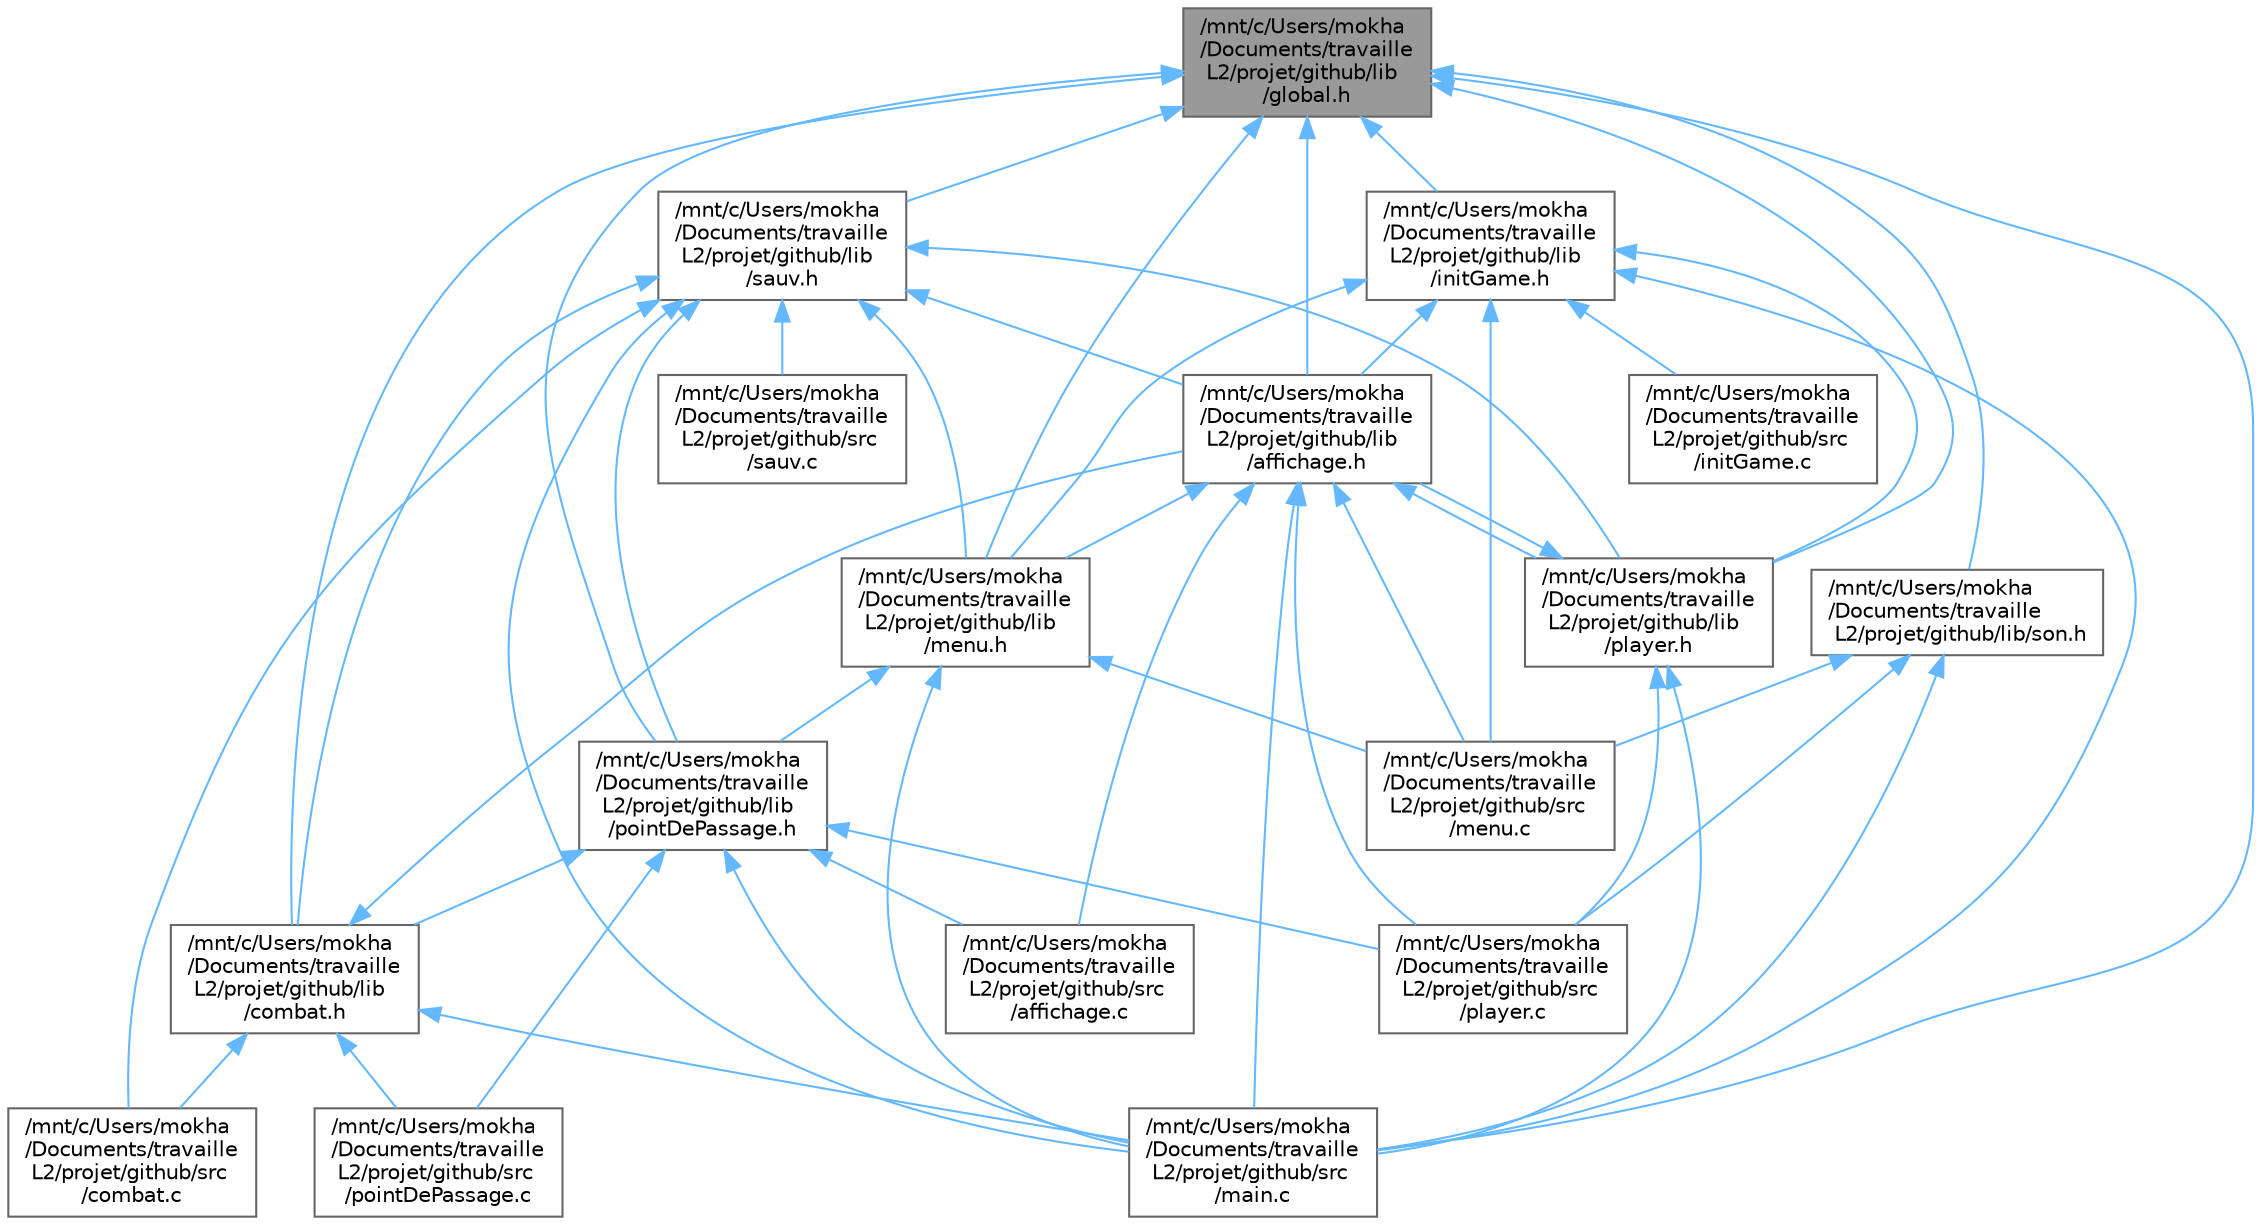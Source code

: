 digraph "/mnt/c/Users/mokha/Documents/travaille L2/projet/github/lib/global.h"
{
 // LATEX_PDF_SIZE
  bgcolor="transparent";
  edge [fontname=Helvetica,fontsize=10,labelfontname=Helvetica,labelfontsize=10];
  node [fontname=Helvetica,fontsize=10,shape=box,height=0.2,width=0.4];
  Node1 [id="Node000001",label="/mnt/c/Users/mokha\l/Documents/travaille\l L2/projet/github/lib\l/global.h",height=0.2,width=0.4,color="gray40", fillcolor="grey60", style="filled", fontcolor="black",tooltip="Définition des constantes, structures et variables globales du jeu."];
  Node1 -> Node2 [id="edge1_Node000001_Node000002",dir="back",color="steelblue1",style="solid",tooltip=" "];
  Node2 [id="Node000002",label="/mnt/c/Users/mokha\l/Documents/travaille\l L2/projet/github/lib\l/affichage.h",height=0.2,width=0.4,color="grey40", fillcolor="white", style="filled",URL="$affichage_8h.html",tooltip="Fichier d'en-tête pour la gestion de l'affichage dans le jeu."];
  Node2 -> Node3 [id="edge2_Node000002_Node000003",dir="back",color="steelblue1",style="solid",tooltip=" "];
  Node3 [id="Node000003",label="/mnt/c/Users/mokha\l/Documents/travaille\l L2/projet/github/lib\l/menu.h",height=0.2,width=0.4,color="grey40", fillcolor="white", style="filled",URL="$menu_8h.html",tooltip="Gestion des menus et des interfaces utilisateur."];
  Node3 -> Node4 [id="edge3_Node000003_Node000004",dir="back",color="steelblue1",style="solid",tooltip=" "];
  Node4 [id="Node000004",label="/mnt/c/Users/mokha\l/Documents/travaille\l L2/projet/github/lib\l/pointDePassage.h",height=0.2,width=0.4,color="grey40", fillcolor="white", style="filled",URL="$pointDePassage_8h.html",tooltip="Gestion des points de passage et événements du jeu."];
  Node4 -> Node5 [id="edge4_Node000004_Node000005",dir="back",color="steelblue1",style="solid",tooltip=" "];
  Node5 [id="Node000005",label="/mnt/c/Users/mokha\l/Documents/travaille\l L2/projet/github/lib\l/combat.h",height=0.2,width=0.4,color="grey40", fillcolor="white", style="filled",URL="$combat_8h.html",tooltip="Gestion des combats dans le jeu."];
  Node5 -> Node2 [id="edge5_Node000005_Node000002",dir="back",color="steelblue1",style="solid",tooltip=" "];
  Node5 -> Node6 [id="edge6_Node000005_Node000006",dir="back",color="steelblue1",style="solid",tooltip=" "];
  Node6 [id="Node000006",label="/mnt/c/Users/mokha\l/Documents/travaille\l L2/projet/github/src\l/combat.c",height=0.2,width=0.4,color="grey40", fillcolor="white", style="filled",URL="$combat_8c.html",tooltip="fichier contenant la fonctions de combat"];
  Node5 -> Node7 [id="edge7_Node000005_Node000007",dir="back",color="steelblue1",style="solid",tooltip=" "];
  Node7 [id="Node000007",label="/mnt/c/Users/mokha\l/Documents/travaille\l L2/projet/github/src\l/main.c",height=0.2,width=0.4,color="grey40", fillcolor="white", style="filled",URL="$main_8c.html",tooltip="fichier contenant la fonctions principale"];
  Node5 -> Node8 [id="edge8_Node000005_Node000008",dir="back",color="steelblue1",style="solid",tooltip=" "];
  Node8 [id="Node000008",label="/mnt/c/Users/mokha\l/Documents/travaille\l L2/projet/github/src\l/pointDePassage.c",height=0.2,width=0.4,color="grey40", fillcolor="white", style="filled",URL="$pointDePassage_8c.html",tooltip="Fichier contenant les fonctions de gestion des points de passage, de soin des Mechas,..."];
  Node4 -> Node9 [id="edge9_Node000004_Node000009",dir="back",color="steelblue1",style="solid",tooltip=" "];
  Node9 [id="Node000009",label="/mnt/c/Users/mokha\l/Documents/travaille\l L2/projet/github/src\l/affichage.c",height=0.2,width=0.4,color="grey40", fillcolor="white", style="filled",URL="$affichage_8c.html",tooltip="fichier contenant la fonctions d'affichage utilisant la librérie de SDL"];
  Node4 -> Node7 [id="edge10_Node000004_Node000007",dir="back",color="steelblue1",style="solid",tooltip=" "];
  Node4 -> Node10 [id="edge11_Node000004_Node000010",dir="back",color="steelblue1",style="solid",tooltip=" "];
  Node10 [id="Node000010",label="/mnt/c/Users/mokha\l/Documents/travaille\l L2/projet/github/src\l/player.c",height=0.2,width=0.4,color="grey40", fillcolor="white", style="filled",URL="$player_8c.html",tooltip="fichier contenant les fonctions de déplacement"];
  Node4 -> Node8 [id="edge12_Node000004_Node000008",dir="back",color="steelblue1",style="solid",tooltip=" "];
  Node3 -> Node7 [id="edge13_Node000003_Node000007",dir="back",color="steelblue1",style="solid",tooltip=" "];
  Node3 -> Node11 [id="edge14_Node000003_Node000011",dir="back",color="steelblue1",style="solid",tooltip=" "];
  Node11 [id="Node000011",label="/mnt/c/Users/mokha\l/Documents/travaille\l L2/projet/github/src\l/menu.c",height=0.2,width=0.4,color="grey40", fillcolor="white", style="filled",URL="$menu_8c.html",tooltip="Fichier contenant les fonctions liées à l'affichage et la gestion du menu principal et des sous-menus..."];
  Node2 -> Node12 [id="edge15_Node000002_Node000012",dir="back",color="steelblue1",style="solid",tooltip=" "];
  Node12 [id="Node000012",label="/mnt/c/Users/mokha\l/Documents/travaille\l L2/projet/github/lib\l/player.h",height=0.2,width=0.4,color="grey40", fillcolor="white", style="filled",URL="$player_8h.html",tooltip="Gestion du joueur dans le jeu."];
  Node12 -> Node2 [id="edge16_Node000012_Node000002",dir="back",color="steelblue1",style="solid",tooltip=" "];
  Node12 -> Node7 [id="edge17_Node000012_Node000007",dir="back",color="steelblue1",style="solid",tooltip=" "];
  Node12 -> Node10 [id="edge18_Node000012_Node000010",dir="back",color="steelblue1",style="solid",tooltip=" "];
  Node2 -> Node9 [id="edge19_Node000002_Node000009",dir="back",color="steelblue1",style="solid",tooltip=" "];
  Node2 -> Node7 [id="edge20_Node000002_Node000007",dir="back",color="steelblue1",style="solid",tooltip=" "];
  Node2 -> Node11 [id="edge21_Node000002_Node000011",dir="back",color="steelblue1",style="solid",tooltip=" "];
  Node2 -> Node10 [id="edge22_Node000002_Node000010",dir="back",color="steelblue1",style="solid",tooltip=" "];
  Node1 -> Node5 [id="edge23_Node000001_Node000005",dir="back",color="steelblue1",style="solid",tooltip=" "];
  Node1 -> Node13 [id="edge24_Node000001_Node000013",dir="back",color="steelblue1",style="solid",tooltip=" "];
  Node13 [id="Node000013",label="/mnt/c/Users/mokha\l/Documents/travaille\l L2/projet/github/lib\l/initGame.h",height=0.2,width=0.4,color="grey40", fillcolor="white", style="filled",URL="$initGame_8h.html",tooltip="Initialisation et gestion de la SDL pour le jeu."];
  Node13 -> Node2 [id="edge25_Node000013_Node000002",dir="back",color="steelblue1",style="solid",tooltip=" "];
  Node13 -> Node3 [id="edge26_Node000013_Node000003",dir="back",color="steelblue1",style="solid",tooltip=" "];
  Node13 -> Node12 [id="edge27_Node000013_Node000012",dir="back",color="steelblue1",style="solid",tooltip=" "];
  Node13 -> Node14 [id="edge28_Node000013_Node000014",dir="back",color="steelblue1",style="solid",tooltip=" "];
  Node14 [id="Node000014",label="/mnt/c/Users/mokha\l/Documents/travaille\l L2/projet/github/src\l/initGame.c",height=0.2,width=0.4,color="grey40", fillcolor="white", style="filled",URL="$initGame_8c.html",tooltip="fichier contenant la fonctions d'initialisation du Jeux"];
  Node13 -> Node7 [id="edge29_Node000013_Node000007",dir="back",color="steelblue1",style="solid",tooltip=" "];
  Node13 -> Node11 [id="edge30_Node000013_Node000011",dir="back",color="steelblue1",style="solid",tooltip=" "];
  Node1 -> Node3 [id="edge31_Node000001_Node000003",dir="back",color="steelblue1",style="solid",tooltip=" "];
  Node1 -> Node12 [id="edge32_Node000001_Node000012",dir="back",color="steelblue1",style="solid",tooltip=" "];
  Node1 -> Node4 [id="edge33_Node000001_Node000004",dir="back",color="steelblue1",style="solid",tooltip=" "];
  Node1 -> Node15 [id="edge34_Node000001_Node000015",dir="back",color="steelblue1",style="solid",tooltip=" "];
  Node15 [id="Node000015",label="/mnt/c/Users/mokha\l/Documents/travaille\l L2/projet/github/lib\l/sauv.h",height=0.2,width=0.4,color="grey40", fillcolor="white", style="filled",URL="$sauv_8h.html",tooltip="Gestion des sauvegardes et récupération des données du jeu."];
  Node15 -> Node2 [id="edge35_Node000015_Node000002",dir="back",color="steelblue1",style="solid",tooltip=" "];
  Node15 -> Node5 [id="edge36_Node000015_Node000005",dir="back",color="steelblue1",style="solid",tooltip=" "];
  Node15 -> Node3 [id="edge37_Node000015_Node000003",dir="back",color="steelblue1",style="solid",tooltip=" "];
  Node15 -> Node12 [id="edge38_Node000015_Node000012",dir="back",color="steelblue1",style="solid",tooltip=" "];
  Node15 -> Node4 [id="edge39_Node000015_Node000004",dir="back",color="steelblue1",style="solid",tooltip=" "];
  Node15 -> Node6 [id="edge40_Node000015_Node000006",dir="back",color="steelblue1",style="solid",tooltip=" "];
  Node15 -> Node7 [id="edge41_Node000015_Node000007",dir="back",color="steelblue1",style="solid",tooltip=" "];
  Node15 -> Node16 [id="edge42_Node000015_Node000016",dir="back",color="steelblue1",style="solid",tooltip=" "];
  Node16 [id="Node000016",label="/mnt/c/Users/mokha\l/Documents/travaille\l L2/projet/github/src\l/sauv.c",height=0.2,width=0.4,color="grey40", fillcolor="white", style="filled",URL="$sauv_8c.html",tooltip="fichier contenant les fonctions de sauvegarde et récupération"];
  Node1 -> Node17 [id="edge43_Node000001_Node000017",dir="back",color="steelblue1",style="solid",tooltip=" "];
  Node17 [id="Node000017",label="/mnt/c/Users/mokha\l/Documents/travaille\l L2/projet/github/lib/son.h",height=0.2,width=0.4,color="grey40", fillcolor="white", style="filled",URL="$son_8h.html",tooltip="Gestion de la musique et des effets sonore du jeu."];
  Node17 -> Node7 [id="edge44_Node000017_Node000007",dir="back",color="steelblue1",style="solid",tooltip=" "];
  Node17 -> Node11 [id="edge45_Node000017_Node000011",dir="back",color="steelblue1",style="solid",tooltip=" "];
  Node17 -> Node10 [id="edge46_Node000017_Node000010",dir="back",color="steelblue1",style="solid",tooltip=" "];
  Node1 -> Node7 [id="edge47_Node000001_Node000007",dir="back",color="steelblue1",style="solid",tooltip=" "];
}
